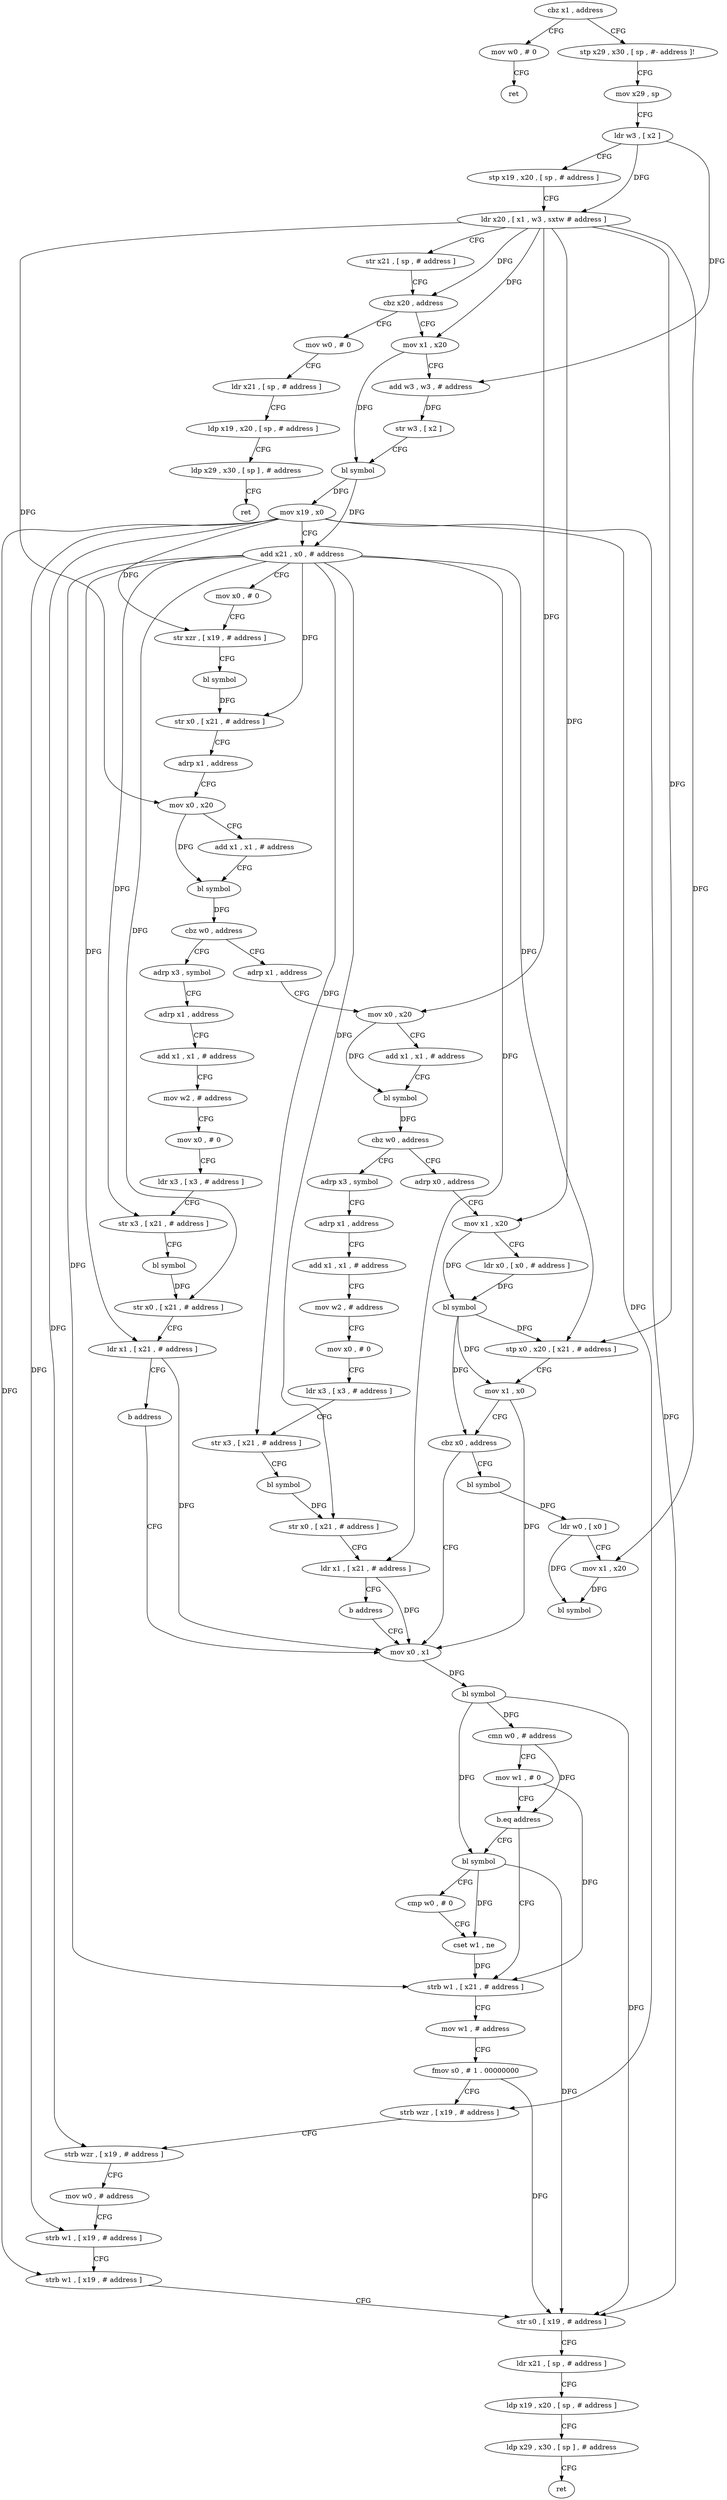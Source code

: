 digraph "func" {
"4278984" [label = "cbz x1 , address" ]
"4279256" [label = "mov w0 , # 0" ]
"4278988" [label = "stp x29 , x30 , [ sp , #- address ]!" ]
"4279260" [label = "ret" ]
"4278992" [label = "mov x29 , sp" ]
"4278996" [label = "ldr w3 , [ x2 ]" ]
"4279000" [label = "stp x19 , x20 , [ sp , # address ]" ]
"4279004" [label = "ldr x20 , [ x1 , w3 , sxtw # address ]" ]
"4279008" [label = "str x21 , [ sp , # address ]" ]
"4279012" [label = "cbz x20 , address" ]
"4279264" [label = "mov w0 , # 0" ]
"4279016" [label = "mov x1 , x20" ]
"4279268" [label = "ldr x21 , [ sp , # address ]" ]
"4279272" [label = "ldp x19 , x20 , [ sp , # address ]" ]
"4279276" [label = "ldp x29 , x30 , [ sp ] , # address" ]
"4279280" [label = "ret" ]
"4279020" [label = "add w3 , w3 , # address" ]
"4279024" [label = "str w3 , [ x2 ]" ]
"4279028" [label = "bl symbol" ]
"4279032" [label = "mov x19 , x0" ]
"4279036" [label = "add x21 , x0 , # address" ]
"4279040" [label = "mov x0 , # 0" ]
"4279044" [label = "str xzr , [ x19 , # address ]" ]
"4279048" [label = "bl symbol" ]
"4279052" [label = "str x0 , [ x21 , # address ]" ]
"4279056" [label = "adrp x1 , address" ]
"4279060" [label = "mov x0 , x20" ]
"4279064" [label = "add x1 , x1 , # address" ]
"4279068" [label = "bl symbol" ]
"4279072" [label = "cbz w0 , address" ]
"4279288" [label = "adrp x3 , symbol" ]
"4279076" [label = "adrp x1 , address" ]
"4279292" [label = "adrp x1 , address" ]
"4279296" [label = "add x1 , x1 , # address" ]
"4279300" [label = "mov w2 , # address" ]
"4279304" [label = "mov x0 , # 0" ]
"4279308" [label = "ldr x3 , [ x3 , # address ]" ]
"4279312" [label = "str x3 , [ x21 , # address ]" ]
"4279316" [label = "bl symbol" ]
"4279320" [label = "str x0 , [ x21 , # address ]" ]
"4279324" [label = "ldr x1 , [ x21 , # address ]" ]
"4279328" [label = "b address" ]
"4279124" [label = "mov x0 , x1" ]
"4279080" [label = "mov x0 , x20" ]
"4279084" [label = "add x1 , x1 , # address" ]
"4279088" [label = "bl symbol" ]
"4279092" [label = "cbz w0 , address" ]
"4279208" [label = "adrp x3 , symbol" ]
"4279096" [label = "adrp x0 , address" ]
"4279128" [label = "bl symbol" ]
"4279132" [label = "cmn w0 , # address" ]
"4279136" [label = "mov w1 , # 0" ]
"4279140" [label = "b.eq address" ]
"4279156" [label = "strb w1 , [ x21 , # address ]" ]
"4279144" [label = "bl symbol" ]
"4279212" [label = "adrp x1 , address" ]
"4279216" [label = "add x1 , x1 , # address" ]
"4279220" [label = "mov w2 , # address" ]
"4279224" [label = "mov x0 , # 0" ]
"4279228" [label = "ldr x3 , [ x3 , # address ]" ]
"4279232" [label = "str x3 , [ x21 , # address ]" ]
"4279236" [label = "bl symbol" ]
"4279240" [label = "str x0 , [ x21 , # address ]" ]
"4279244" [label = "ldr x1 , [ x21 , # address ]" ]
"4279248" [label = "b address" ]
"4279100" [label = "mov x1 , x20" ]
"4279104" [label = "ldr x0 , [ x0 , # address ]" ]
"4279108" [label = "bl symbol" ]
"4279112" [label = "stp x0 , x20 , [ x21 , # address ]" ]
"4279116" [label = "mov x1 , x0" ]
"4279120" [label = "cbz x0 , address" ]
"4279332" [label = "bl symbol" ]
"4279160" [label = "mov w1 , # address" ]
"4279164" [label = "fmov s0 , # 1 . 00000000" ]
"4279168" [label = "strb wzr , [ x19 , # address ]" ]
"4279172" [label = "strb wzr , [ x19 , # address ]" ]
"4279176" [label = "mov w0 , # address" ]
"4279180" [label = "strb w1 , [ x19 , # address ]" ]
"4279184" [label = "strb w1 , [ x19 , # address ]" ]
"4279188" [label = "str s0 , [ x19 , # address ]" ]
"4279192" [label = "ldr x21 , [ sp , # address ]" ]
"4279196" [label = "ldp x19 , x20 , [ sp , # address ]" ]
"4279200" [label = "ldp x29 , x30 , [ sp ] , # address" ]
"4279204" [label = "ret" ]
"4279148" [label = "cmp w0 , # 0" ]
"4279152" [label = "cset w1 , ne" ]
"4279336" [label = "ldr w0 , [ x0 ]" ]
"4279340" [label = "mov x1 , x20" ]
"4279344" [label = "bl symbol" ]
"4278984" -> "4279256" [ label = "CFG" ]
"4278984" -> "4278988" [ label = "CFG" ]
"4279256" -> "4279260" [ label = "CFG" ]
"4278988" -> "4278992" [ label = "CFG" ]
"4278992" -> "4278996" [ label = "CFG" ]
"4278996" -> "4279000" [ label = "CFG" ]
"4278996" -> "4279004" [ label = "DFG" ]
"4278996" -> "4279020" [ label = "DFG" ]
"4279000" -> "4279004" [ label = "CFG" ]
"4279004" -> "4279008" [ label = "CFG" ]
"4279004" -> "4279012" [ label = "DFG" ]
"4279004" -> "4279016" [ label = "DFG" ]
"4279004" -> "4279060" [ label = "DFG" ]
"4279004" -> "4279080" [ label = "DFG" ]
"4279004" -> "4279100" [ label = "DFG" ]
"4279004" -> "4279112" [ label = "DFG" ]
"4279004" -> "4279340" [ label = "DFG" ]
"4279008" -> "4279012" [ label = "CFG" ]
"4279012" -> "4279264" [ label = "CFG" ]
"4279012" -> "4279016" [ label = "CFG" ]
"4279264" -> "4279268" [ label = "CFG" ]
"4279016" -> "4279020" [ label = "CFG" ]
"4279016" -> "4279028" [ label = "DFG" ]
"4279268" -> "4279272" [ label = "CFG" ]
"4279272" -> "4279276" [ label = "CFG" ]
"4279276" -> "4279280" [ label = "CFG" ]
"4279020" -> "4279024" [ label = "DFG" ]
"4279024" -> "4279028" [ label = "CFG" ]
"4279028" -> "4279032" [ label = "DFG" ]
"4279028" -> "4279036" [ label = "DFG" ]
"4279032" -> "4279036" [ label = "CFG" ]
"4279032" -> "4279044" [ label = "DFG" ]
"4279032" -> "4279168" [ label = "DFG" ]
"4279032" -> "4279172" [ label = "DFG" ]
"4279032" -> "4279180" [ label = "DFG" ]
"4279032" -> "4279184" [ label = "DFG" ]
"4279032" -> "4279188" [ label = "DFG" ]
"4279036" -> "4279040" [ label = "CFG" ]
"4279036" -> "4279052" [ label = "DFG" ]
"4279036" -> "4279312" [ label = "DFG" ]
"4279036" -> "4279320" [ label = "DFG" ]
"4279036" -> "4279324" [ label = "DFG" ]
"4279036" -> "4279232" [ label = "DFG" ]
"4279036" -> "4279240" [ label = "DFG" ]
"4279036" -> "4279244" [ label = "DFG" ]
"4279036" -> "4279112" [ label = "DFG" ]
"4279036" -> "4279156" [ label = "DFG" ]
"4279040" -> "4279044" [ label = "CFG" ]
"4279044" -> "4279048" [ label = "CFG" ]
"4279048" -> "4279052" [ label = "DFG" ]
"4279052" -> "4279056" [ label = "CFG" ]
"4279056" -> "4279060" [ label = "CFG" ]
"4279060" -> "4279064" [ label = "CFG" ]
"4279060" -> "4279068" [ label = "DFG" ]
"4279064" -> "4279068" [ label = "CFG" ]
"4279068" -> "4279072" [ label = "DFG" ]
"4279072" -> "4279288" [ label = "CFG" ]
"4279072" -> "4279076" [ label = "CFG" ]
"4279288" -> "4279292" [ label = "CFG" ]
"4279076" -> "4279080" [ label = "CFG" ]
"4279292" -> "4279296" [ label = "CFG" ]
"4279296" -> "4279300" [ label = "CFG" ]
"4279300" -> "4279304" [ label = "CFG" ]
"4279304" -> "4279308" [ label = "CFG" ]
"4279308" -> "4279312" [ label = "CFG" ]
"4279312" -> "4279316" [ label = "CFG" ]
"4279316" -> "4279320" [ label = "DFG" ]
"4279320" -> "4279324" [ label = "CFG" ]
"4279324" -> "4279328" [ label = "CFG" ]
"4279324" -> "4279124" [ label = "DFG" ]
"4279328" -> "4279124" [ label = "CFG" ]
"4279124" -> "4279128" [ label = "DFG" ]
"4279080" -> "4279084" [ label = "CFG" ]
"4279080" -> "4279088" [ label = "DFG" ]
"4279084" -> "4279088" [ label = "CFG" ]
"4279088" -> "4279092" [ label = "DFG" ]
"4279092" -> "4279208" [ label = "CFG" ]
"4279092" -> "4279096" [ label = "CFG" ]
"4279208" -> "4279212" [ label = "CFG" ]
"4279096" -> "4279100" [ label = "CFG" ]
"4279128" -> "4279132" [ label = "DFG" ]
"4279128" -> "4279144" [ label = "DFG" ]
"4279128" -> "4279188" [ label = "DFG" ]
"4279132" -> "4279136" [ label = "CFG" ]
"4279132" -> "4279140" [ label = "DFG" ]
"4279136" -> "4279140" [ label = "CFG" ]
"4279136" -> "4279156" [ label = "DFG" ]
"4279140" -> "4279156" [ label = "CFG" ]
"4279140" -> "4279144" [ label = "CFG" ]
"4279156" -> "4279160" [ label = "CFG" ]
"4279144" -> "4279148" [ label = "CFG" ]
"4279144" -> "4279188" [ label = "DFG" ]
"4279144" -> "4279152" [ label = "DFG" ]
"4279212" -> "4279216" [ label = "CFG" ]
"4279216" -> "4279220" [ label = "CFG" ]
"4279220" -> "4279224" [ label = "CFG" ]
"4279224" -> "4279228" [ label = "CFG" ]
"4279228" -> "4279232" [ label = "CFG" ]
"4279232" -> "4279236" [ label = "CFG" ]
"4279236" -> "4279240" [ label = "DFG" ]
"4279240" -> "4279244" [ label = "CFG" ]
"4279244" -> "4279248" [ label = "CFG" ]
"4279244" -> "4279124" [ label = "DFG" ]
"4279248" -> "4279124" [ label = "CFG" ]
"4279100" -> "4279104" [ label = "CFG" ]
"4279100" -> "4279108" [ label = "DFG" ]
"4279104" -> "4279108" [ label = "DFG" ]
"4279108" -> "4279112" [ label = "DFG" ]
"4279108" -> "4279116" [ label = "DFG" ]
"4279108" -> "4279120" [ label = "DFG" ]
"4279112" -> "4279116" [ label = "CFG" ]
"4279116" -> "4279120" [ label = "CFG" ]
"4279116" -> "4279124" [ label = "DFG" ]
"4279120" -> "4279332" [ label = "CFG" ]
"4279120" -> "4279124" [ label = "CFG" ]
"4279332" -> "4279336" [ label = "DFG" ]
"4279160" -> "4279164" [ label = "CFG" ]
"4279164" -> "4279168" [ label = "CFG" ]
"4279164" -> "4279188" [ label = "DFG" ]
"4279168" -> "4279172" [ label = "CFG" ]
"4279172" -> "4279176" [ label = "CFG" ]
"4279176" -> "4279180" [ label = "CFG" ]
"4279180" -> "4279184" [ label = "CFG" ]
"4279184" -> "4279188" [ label = "CFG" ]
"4279188" -> "4279192" [ label = "CFG" ]
"4279192" -> "4279196" [ label = "CFG" ]
"4279196" -> "4279200" [ label = "CFG" ]
"4279200" -> "4279204" [ label = "CFG" ]
"4279148" -> "4279152" [ label = "CFG" ]
"4279152" -> "4279156" [ label = "DFG" ]
"4279336" -> "4279340" [ label = "CFG" ]
"4279336" -> "4279344" [ label = "DFG" ]
"4279340" -> "4279344" [ label = "DFG" ]
}
